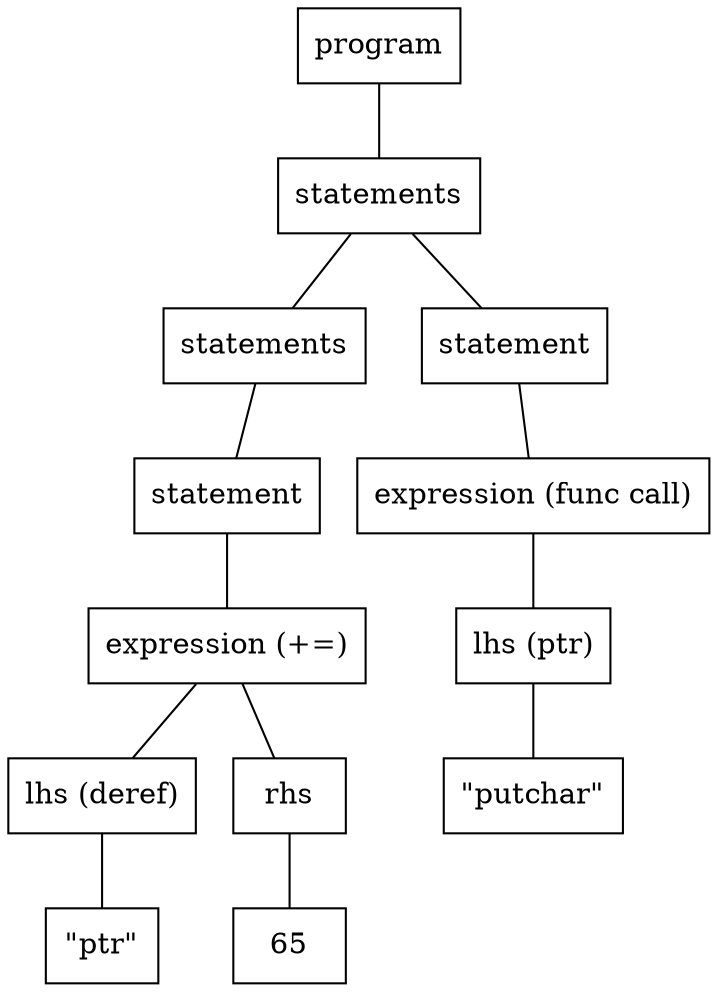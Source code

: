 graph G {
  node [shape=box];

  program -- ss2;

  ss2 [label = "statements"];
  ss2 -- ss1;

  ss1 [label = "statements"];

  s1 [label = "statement"];
  ss1 -- s1;

  e1 [label = "expression (+=)"];
  s1 -- e1;

  l1 [label = "lhs (deref)"];
  e1 -- l1;

  v1 [label = "\"ptr\""];
  l1 -- v1;

  r1 [label = "rhs"];
  e1 -- r1;

  v2 [label = "65"];
  r1 -- v2;

  s2 [label = "statement"];
  ss2 -- s2;

  e2 [label = "expression (func call)"];
  s2 -- e2;

  l2 [label = "lhs (ptr)"];
  e2 -- l2;

  v3 [label = "\"putchar\""];
  l2 -- v3;
}
